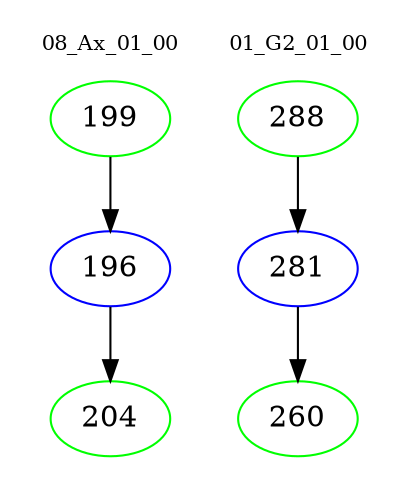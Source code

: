 digraph{
subgraph cluster_0 {
color = white
label = "08_Ax_01_00";
fontsize=10;
T0_199 [label="199", color="green"]
T0_199 -> T0_196 [color="black"]
T0_196 [label="196", color="blue"]
T0_196 -> T0_204 [color="black"]
T0_204 [label="204", color="green"]
}
subgraph cluster_1 {
color = white
label = "01_G2_01_00";
fontsize=10;
T1_288 [label="288", color="green"]
T1_288 -> T1_281 [color="black"]
T1_281 [label="281", color="blue"]
T1_281 -> T1_260 [color="black"]
T1_260 [label="260", color="green"]
}
}
